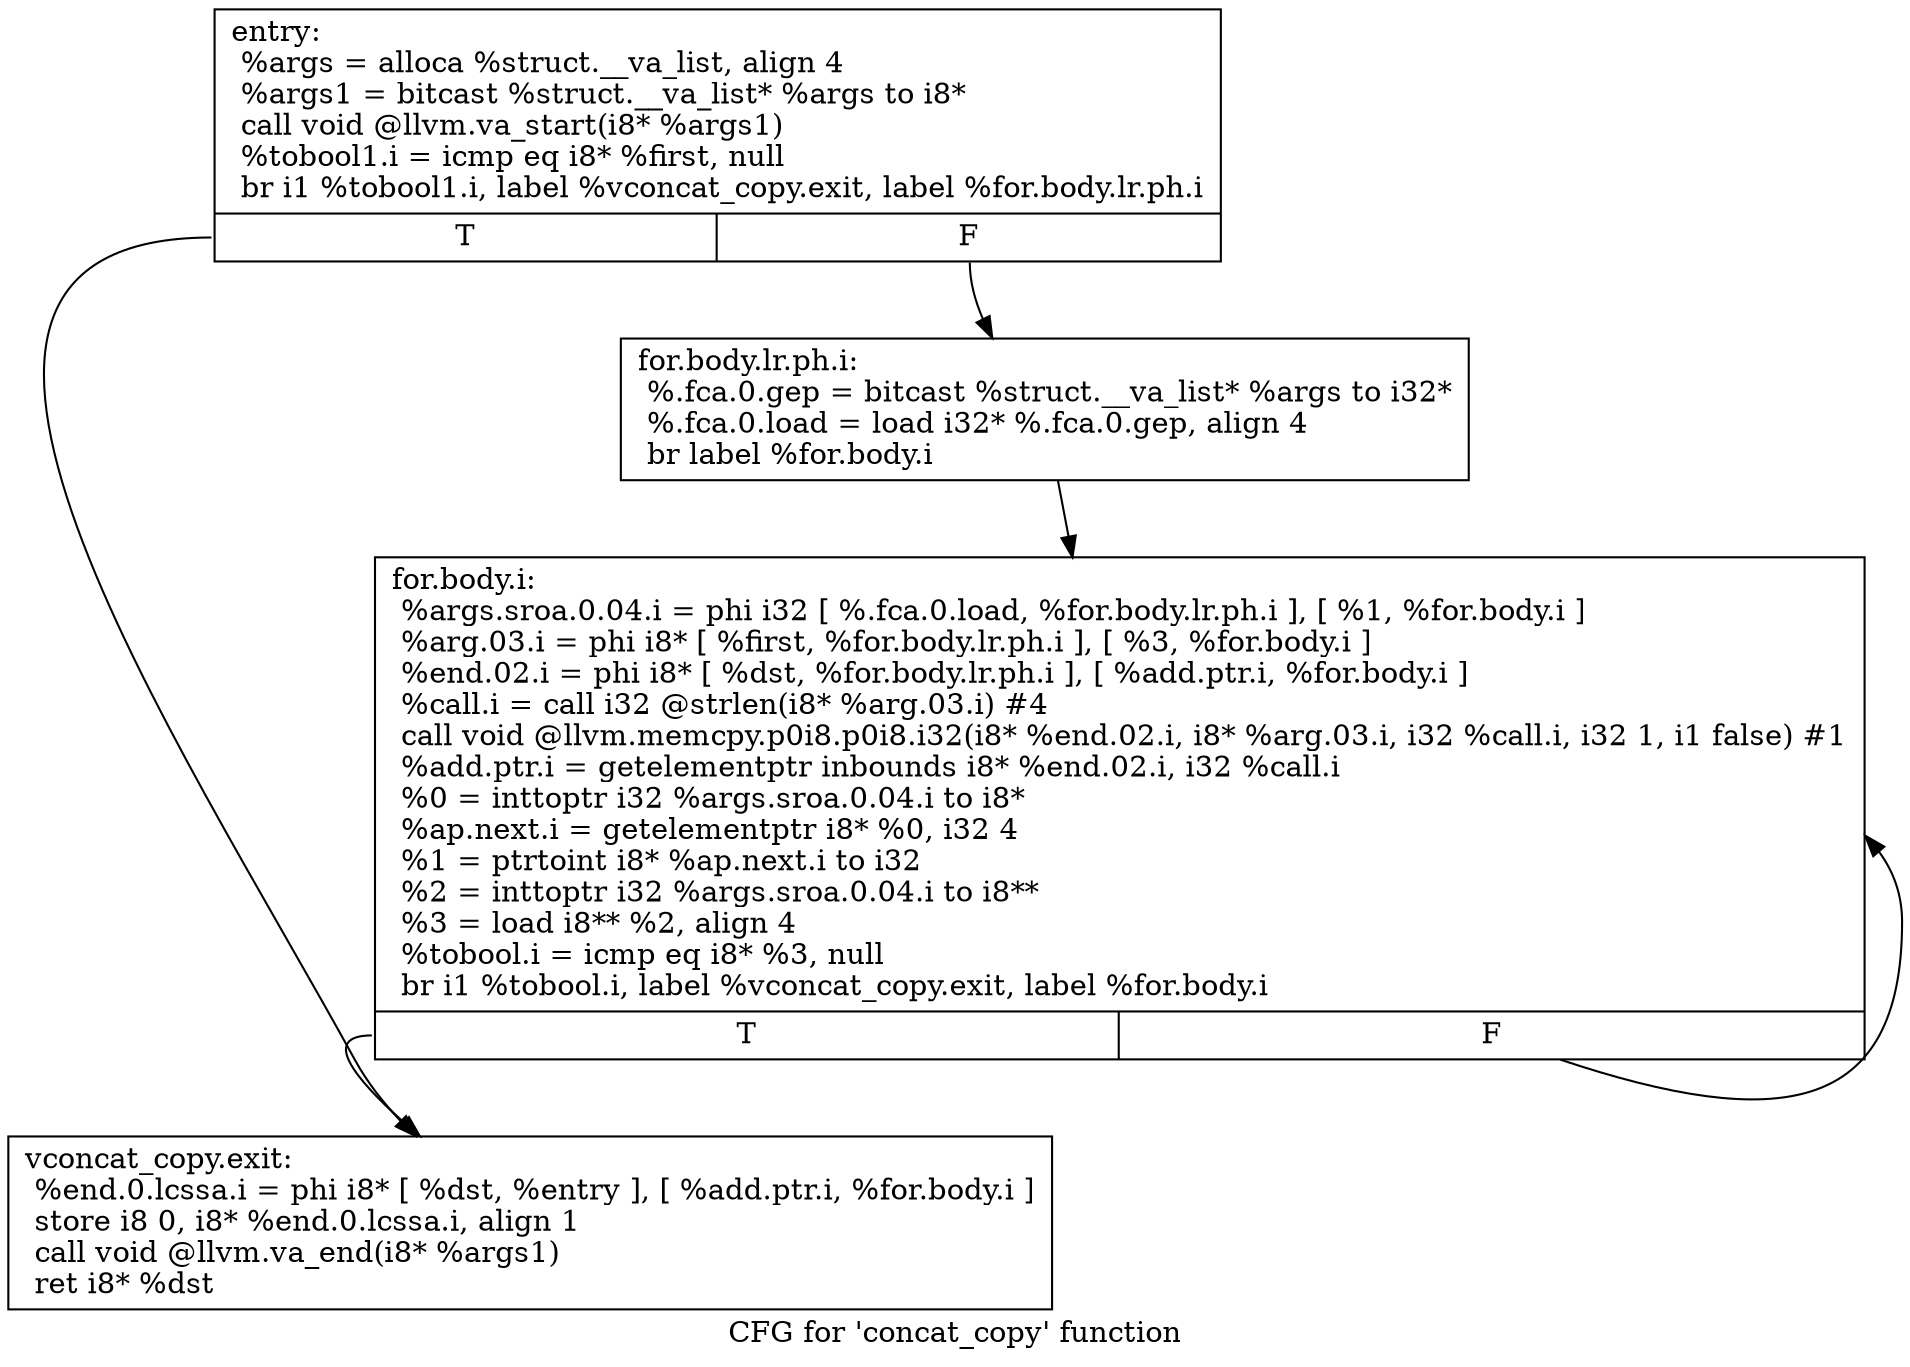 digraph "CFG for 'concat_copy' function" {
	label="CFG for 'concat_copy' function";

	Node0x2f15b00 [shape=record,label="{entry:\l  %args = alloca %struct.__va_list, align 4\l  %args1 = bitcast %struct.__va_list* %args to i8*\l  call void @llvm.va_start(i8* %args1)\l  %tobool1.i = icmp eq i8* %first, null\l  br i1 %tobool1.i, label %vconcat_copy.exit, label %for.body.lr.ph.i\l|{<s0>T|<s1>F}}"];
	Node0x2f15b00:s0 -> Node0x2f15c20;
	Node0x2f15b00:s1 -> Node0x2f15b60;
	Node0x2f15b60 [shape=record,label="{for.body.lr.ph.i:                                 \l  %.fca.0.gep = bitcast %struct.__va_list* %args to i32*\l  %.fca.0.load = load i32* %.fca.0.gep, align 4\l  br label %for.body.i\l}"];
	Node0x2f15b60 -> Node0x2f15bc0;
	Node0x2f15bc0 [shape=record,label="{for.body.i:                                       \l  %args.sroa.0.04.i = phi i32 [ %.fca.0.load, %for.body.lr.ph.i ], [ %1, %for.body.i ]\l  %arg.03.i = phi i8* [ %first, %for.body.lr.ph.i ], [ %3, %for.body.i ]\l  %end.02.i = phi i8* [ %dst, %for.body.lr.ph.i ], [ %add.ptr.i, %for.body.i ]\l  %call.i = call i32 @strlen(i8* %arg.03.i) #4\l  call void @llvm.memcpy.p0i8.p0i8.i32(i8* %end.02.i, i8* %arg.03.i, i32 %call.i, i32 1, i1 false) #1\l  %add.ptr.i = getelementptr inbounds i8* %end.02.i, i32 %call.i\l  %0 = inttoptr i32 %args.sroa.0.04.i to i8*\l  %ap.next.i = getelementptr i8* %0, i32 4\l  %1 = ptrtoint i8* %ap.next.i to i32\l  %2 = inttoptr i32 %args.sroa.0.04.i to i8**\l  %3 = load i8** %2, align 4\l  %tobool.i = icmp eq i8* %3, null\l  br i1 %tobool.i, label %vconcat_copy.exit, label %for.body.i\l|{<s0>T|<s1>F}}"];
	Node0x2f15bc0:s0 -> Node0x2f15c20;
	Node0x2f15bc0:s1 -> Node0x2f15bc0;
	Node0x2f15c20 [shape=record,label="{vconcat_copy.exit:                                \l  %end.0.lcssa.i = phi i8* [ %dst, %entry ], [ %add.ptr.i, %for.body.i ]\l  store i8 0, i8* %end.0.lcssa.i, align 1\l  call void @llvm.va_end(i8* %args1)\l  ret i8* %dst\l}"];
}
